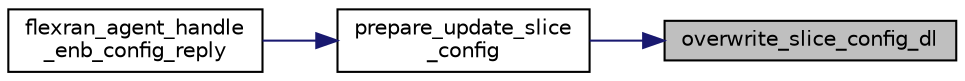 digraph "overwrite_slice_config_dl"
{
 // LATEX_PDF_SIZE
  edge [fontname="Helvetica",fontsize="10",labelfontname="Helvetica",labelfontsize="10"];
  node [fontname="Helvetica",fontsize="10",shape=record];
  rankdir="RL";
  Node1 [label="overwrite_slice_config_dl",height=0.2,width=0.4,color="black", fillcolor="grey75", style="filled", fontcolor="black",tooltip=" "];
  Node1 -> Node2 [dir="back",color="midnightblue",fontsize="10",style="solid",fontname="Helvetica"];
  Node2 [label="prepare_update_slice\l_config",height=0.2,width=0.4,color="black", fillcolor="white", style="filled",URL="$flexran__agent__mac__internal_8h.html#a44091fe619d2d509ab16431cfbd3af8f",tooltip=" "];
  Node2 -> Node3 [dir="back",color="midnightblue",fontsize="10",style="solid",fontname="Helvetica"];
  Node3 [label="flexran_agent_handle\l_enb_config_reply",height=0.2,width=0.4,color="black", fillcolor="white", style="filled",URL="$flexran__agent__common_8h.html#aa7ffd0aa6c97ac243d0aa64936aa4dcf",tooltip=" "];
}
